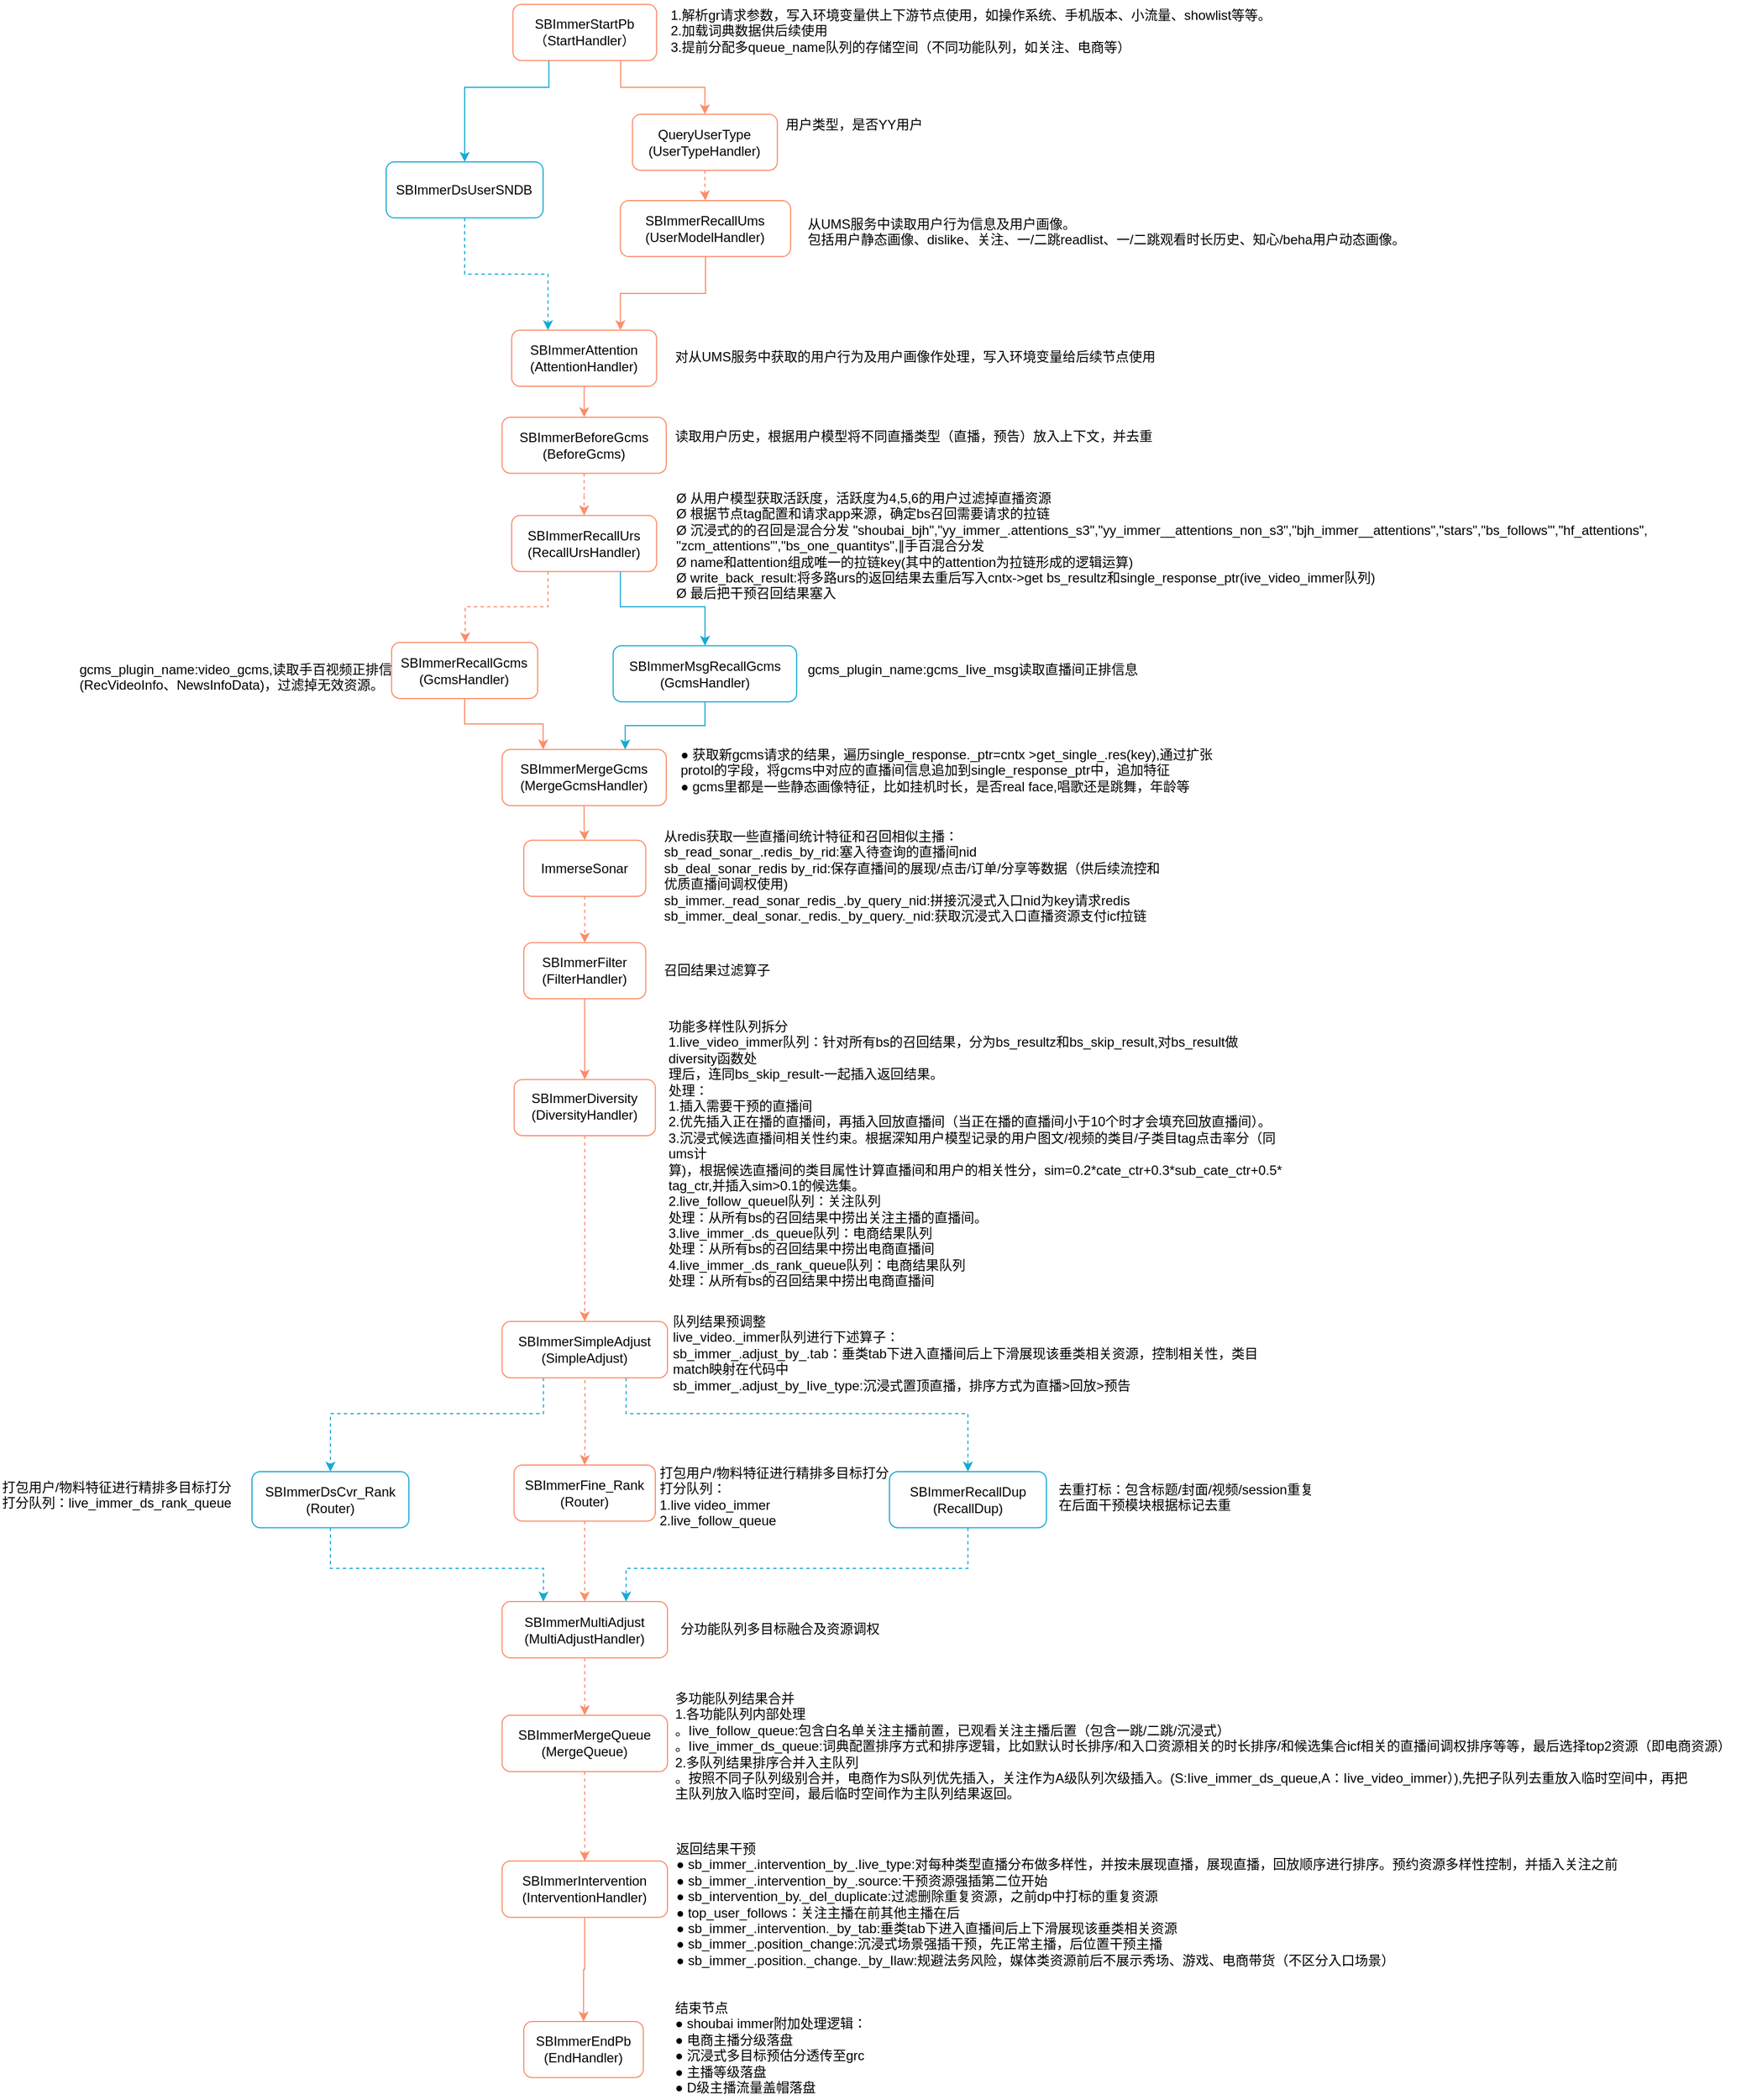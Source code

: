 <mxfile version="24.2.3" type="github">
  <diagram name="第 1 页" id="BZP7j4EBE2frMY6dUary">
    <mxGraphModel dx="2099" dy="1989" grid="1" gridSize="10" guides="1" tooltips="1" connect="1" arrows="1" fold="1" page="1" pageScale="1" pageWidth="827" pageHeight="1169" math="0" shadow="0">
      <root>
        <mxCell id="0" />
        <mxCell id="1" parent="0" />
        <mxCell id="CTMLsmFPayaTSugQ_vrA-52" value="1.解析gr请求参数，写入环境变量供上下游节点使用，如操作系统、手机版本、小流量、showlist等等。&#xa;2.加载词典数据供后续使用&#xa;3.提前分配多queue_name队列的存储空间（不同功能队列，如关注、电商等）" style="text;whiteSpace=wrap;" vertex="1" parent="1">
          <mxGeometry x="-165" y="-980" width="560" height="64" as="geometry" />
        </mxCell>
        <mxCell id="CTMLsmFPayaTSugQ_vrA-54" value="用户类型，是否YY用户" style="text;whiteSpace=wrap;" vertex="1" parent="1">
          <mxGeometry x="-61" y="-881" width="160" height="40" as="geometry" />
        </mxCell>
        <mxCell id="CTMLsmFPayaTSugQ_vrA-55" value="从UMS服务中读取用户行为信息及用户画像。&#xa;包括用户静态画像、dislike、关注、一/二跳readlist、一/二跳观看时长历史、知心/beha用户动态画像。" style="text;whiteSpace=wrap;" vertex="1" parent="1">
          <mxGeometry x="-41" y="-791" width="560" height="70" as="geometry" />
        </mxCell>
        <mxCell id="CTMLsmFPayaTSugQ_vrA-57" value="对从UMS服务中获取的用户行为及用户画像作处理，写入环境变量给后续节点使用" style="text;whiteSpace=wrap;" vertex="1" parent="1">
          <mxGeometry x="-161" y="-671" width="470" height="40" as="geometry" />
        </mxCell>
        <mxCell id="CTMLsmFPayaTSugQ_vrA-58" value="读取用户历史，根据用户模型将不同直播类型（直播，预告）放入上下文，并去重" style="text;whiteSpace=wrap;" vertex="1" parent="1">
          <mxGeometry x="-161" y="-599" width="450" height="40" as="geometry" />
        </mxCell>
        <mxCell id="CTMLsmFPayaTSugQ_vrA-59" value="Ø 从用户模型获取活跃度，活跃度为4,5,6的用户过滤掉直播资源&#xa;Ø 根据节点tag配置和请求app来源，确定bs召回需要请求的拉链&#xa;Ø 沉浸式的的召回是混合分发 &quot;shoubai_bjh&quot;,&quot;yy_immer_.attentions_s3&quot;,&quot;yy_immer__attentions_non_s3&quot;,&quot;bjh_immer__attentions&quot;,&quot;stars&quot;,&quot;bs_follows&#39;&quot;,&quot;hf_attentions&quot;,&#xa;&quot;zcm_attentions&#39;&quot;,&quot;bs_one_quantitys&quot;,∥手百混合分发&#xa;Ø name和attention组成唯一的拉链key(其中的attention为拉链形成的逻辑运算)&#xa;Ø write_back_result:将多路urs的返回结果去重后写入cntx-&gt;get bs_resultz和single_response_ptr(ive_video_immer队列)&#xa;Ø 最后把干预召回结果塞入" style="text;whiteSpace=wrap;" vertex="1" parent="1">
          <mxGeometry x="-160" y="-543" width="979" height="150" as="geometry" />
        </mxCell>
        <mxCell id="CTMLsmFPayaTSugQ_vrA-6" style="edgeStyle=orthogonalEdgeStyle;rounded=0;orthogonalLoop=1;jettySize=auto;html=1;exitX=0.75;exitY=1;exitDx=0;exitDy=0;entryX=0.5;entryY=0;entryDx=0;entryDy=0;strokeColor=#FC8D6A;endArrow=classic;endFill=1;" edge="1" parent="1" source="CTMLsmFPayaTSugQ_vrA-2" target="CTMLsmFPayaTSugQ_vrA-3">
          <mxGeometry relative="1" as="geometry" />
        </mxCell>
        <mxCell id="CTMLsmFPayaTSugQ_vrA-26" style="edgeStyle=orthogonalEdgeStyle;rounded=0;orthogonalLoop=1;jettySize=auto;html=1;exitX=0.25;exitY=1;exitDx=0;exitDy=0;entryX=0.5;entryY=0;entryDx=0;entryDy=0;strokeColor=#17AAD5;endArrow=classic;endFill=1;" edge="1" parent="1" source="CTMLsmFPayaTSugQ_vrA-2" target="CTMLsmFPayaTSugQ_vrA-22">
          <mxGeometry relative="1" as="geometry">
            <Array as="points">
              <mxPoint x="-273" y="-901" />
              <mxPoint x="-349" y="-901" />
            </Array>
          </mxGeometry>
        </mxCell>
        <mxCell id="CTMLsmFPayaTSugQ_vrA-2" value="&lt;font style=&quot;font-size: 12px;&quot;&gt;SBImmerStartPb&lt;/font&gt;&lt;div style=&quot;&quot;&gt;&lt;font style=&quot;font-size: 12px;&quot;&gt;（StartHandler）&lt;/font&gt;&lt;br&gt;&lt;/div&gt;" style="rounded=1;whiteSpace=wrap;html=1;strokeColor=#FC8D6A;" vertex="1" parent="1">
          <mxGeometry x="-305.822" y="-976" width="130.014" height="50.723" as="geometry" />
        </mxCell>
        <mxCell id="CTMLsmFPayaTSugQ_vrA-27" value="" style="edgeStyle=orthogonalEdgeStyle;rounded=0;orthogonalLoop=1;jettySize=auto;html=1;dashed=1;endArrow=classic;endFill=1;strokeColor=#FC8D6A;" edge="1" parent="1" source="CTMLsmFPayaTSugQ_vrA-3" target="CTMLsmFPayaTSugQ_vrA-4">
          <mxGeometry relative="1" as="geometry" />
        </mxCell>
        <mxCell id="CTMLsmFPayaTSugQ_vrA-3" value="QueryUserType&lt;div&gt;(UserTypeHandler)&lt;br&gt;&lt;/div&gt;" style="rounded=1;whiteSpace=wrap;html=1;strokeColor=#FC8D6A;" vertex="1" parent="1">
          <mxGeometry x="-197.659" y="-876.646" width="131.106" height="50.723" as="geometry" />
        </mxCell>
        <mxCell id="CTMLsmFPayaTSugQ_vrA-28" style="edgeStyle=orthogonalEdgeStyle;rounded=0;orthogonalLoop=1;jettySize=auto;html=1;entryX=0.75;entryY=0;entryDx=0;entryDy=0;endArrow=classic;endFill=1;strokeColor=#FC8D6A;" edge="1" parent="1" source="CTMLsmFPayaTSugQ_vrA-4" target="CTMLsmFPayaTSugQ_vrA-7">
          <mxGeometry relative="1" as="geometry" />
        </mxCell>
        <mxCell id="CTMLsmFPayaTSugQ_vrA-4" value="SBImmerRecallUms&lt;div&gt;(UserModelHandler)&lt;br&gt;&lt;/div&gt;" style="rounded=1;whiteSpace=wrap;html=1;strokeColor=#FC8D6A;" vertex="1" parent="1">
          <mxGeometry x="-208.585" y="-798.557" width="154.05" height="50.723" as="geometry" />
        </mxCell>
        <mxCell id="CTMLsmFPayaTSugQ_vrA-30" value="" style="edgeStyle=orthogonalEdgeStyle;rounded=0;orthogonalLoop=1;jettySize=auto;html=1;strokeColor=#FC8D6A;" edge="1" parent="1" source="CTMLsmFPayaTSugQ_vrA-7" target="CTMLsmFPayaTSugQ_vrA-8">
          <mxGeometry relative="1" as="geometry" />
        </mxCell>
        <mxCell id="CTMLsmFPayaTSugQ_vrA-7" value="SBImmerAttention&lt;div&gt;(AttentionHandler)&lt;br&gt;&lt;/div&gt;" style="rounded=1;whiteSpace=wrap;html=1;strokeColor=#FC8D6A;" vertex="1" parent="1">
          <mxGeometry x="-306.914" y="-681.214" width="131.106" height="50.723" as="geometry" />
        </mxCell>
        <mxCell id="CTMLsmFPayaTSugQ_vrA-31" style="edgeStyle=orthogonalEdgeStyle;rounded=0;orthogonalLoop=1;jettySize=auto;html=1;entryX=0.5;entryY=0;entryDx=0;entryDy=0;strokeColor=#FC8D6A;dashed=1;" edge="1" parent="1" source="CTMLsmFPayaTSugQ_vrA-8" target="CTMLsmFPayaTSugQ_vrA-9">
          <mxGeometry relative="1" as="geometry" />
        </mxCell>
        <mxCell id="CTMLsmFPayaTSugQ_vrA-8" value="SBImmerBeforeGcms&lt;div&gt;(BeforeGcms)&lt;br&gt;&lt;/div&gt;" style="rounded=1;whiteSpace=wrap;html=1;strokeColor=#FC8D6A;" vertex="1" parent="1">
          <mxGeometry x="-315.655" y="-602.483" width="148.587" height="50.723" as="geometry" />
        </mxCell>
        <mxCell id="CTMLsmFPayaTSugQ_vrA-32" style="edgeStyle=orthogonalEdgeStyle;rounded=0;orthogonalLoop=1;jettySize=auto;html=1;exitX=0.25;exitY=1;exitDx=0;exitDy=0;strokeColor=#FC8D6A;dashed=1;" edge="1" parent="1" source="CTMLsmFPayaTSugQ_vrA-9" target="CTMLsmFPayaTSugQ_vrA-10">
          <mxGeometry relative="1" as="geometry">
            <Array as="points">
              <mxPoint x="-274" y="-431" />
              <mxPoint x="-349" y="-431" />
            </Array>
          </mxGeometry>
        </mxCell>
        <mxCell id="CTMLsmFPayaTSugQ_vrA-33" style="edgeStyle=orthogonalEdgeStyle;rounded=0;orthogonalLoop=1;jettySize=auto;html=1;exitX=0.75;exitY=1;exitDx=0;exitDy=0;strokeColor=#17AAD5;" edge="1" parent="1" source="CTMLsmFPayaTSugQ_vrA-9" target="CTMLsmFPayaTSugQ_vrA-23">
          <mxGeometry relative="1" as="geometry">
            <Array as="points">
              <mxPoint x="-209" y="-431" />
              <mxPoint x="-132" y="-431" />
            </Array>
          </mxGeometry>
        </mxCell>
        <mxCell id="CTMLsmFPayaTSugQ_vrA-34" style="edgeStyle=orthogonalEdgeStyle;rounded=0;orthogonalLoop=1;jettySize=auto;html=1;entryX=0.25;entryY=0;entryDx=0;entryDy=0;strokeColor=#FC8D6A;" edge="1" parent="1" source="CTMLsmFPayaTSugQ_vrA-10" target="CTMLsmFPayaTSugQ_vrA-11">
          <mxGeometry relative="1" as="geometry" />
        </mxCell>
        <mxCell id="CTMLsmFPayaTSugQ_vrA-9" value="SBImmerRecallUrs&lt;div&gt;(RecallUrsHandler)&lt;br&gt;&lt;/div&gt;" style="rounded=1;whiteSpace=wrap;html=1;strokeColor=#FC8D6A;" vertex="1" parent="1">
          <mxGeometry x="-306.914" y="-513.649" width="131.106" height="50.723" as="geometry" />
        </mxCell>
        <mxCell id="CTMLsmFPayaTSugQ_vrA-10" value="SBImmerRecallGcms&lt;div&gt;(GcmsHandler)&lt;br&gt;&lt;/div&gt;" style="rounded=1;whiteSpace=wrap;html=1;strokeColor=#FC8D6A;" vertex="1" parent="1">
          <mxGeometry x="-415.623" y="-398.755" width="132.199" height="50.723" as="geometry" />
        </mxCell>
        <mxCell id="CTMLsmFPayaTSugQ_vrA-36" value="" style="edgeStyle=orthogonalEdgeStyle;rounded=0;orthogonalLoop=1;jettySize=auto;html=1;strokeColor=#FC8D6A;" edge="1" parent="1" source="CTMLsmFPayaTSugQ_vrA-11" target="CTMLsmFPayaTSugQ_vrA-12">
          <mxGeometry relative="1" as="geometry" />
        </mxCell>
        <mxCell id="CTMLsmFPayaTSugQ_vrA-11" value="SBImmerMergeGcms&lt;div&gt;(MergeGcmsHandler)&lt;br&gt;&lt;/div&gt;" style="rounded=1;whiteSpace=wrap;html=1;strokeColor=#FC8D6A;" vertex="1" parent="1">
          <mxGeometry x="-315.655" y="-301.881" width="148.587" height="50.723" as="geometry" />
        </mxCell>
        <mxCell id="CTMLsmFPayaTSugQ_vrA-38" value="" style="edgeStyle=orthogonalEdgeStyle;rounded=0;orthogonalLoop=1;jettySize=auto;html=1;strokeColor=#FC8D6A;dashed=1;" edge="1" parent="1" source="CTMLsmFPayaTSugQ_vrA-12" target="CTMLsmFPayaTSugQ_vrA-13">
          <mxGeometry relative="1" as="geometry" />
        </mxCell>
        <mxCell id="CTMLsmFPayaTSugQ_vrA-12" value="ImmerseSonar" style="rounded=1;whiteSpace=wrap;html=1;strokeColor=#FC8D6A;" vertex="1" parent="1">
          <mxGeometry x="-295.989" y="-219.71" width="110.348" height="50.723" as="geometry" />
        </mxCell>
        <mxCell id="CTMLsmFPayaTSugQ_vrA-39" style="edgeStyle=orthogonalEdgeStyle;rounded=0;orthogonalLoop=1;jettySize=auto;html=1;strokeColor=#FC8D6A;" edge="1" parent="1" source="CTMLsmFPayaTSugQ_vrA-13" target="CTMLsmFPayaTSugQ_vrA-14">
          <mxGeometry relative="1" as="geometry" />
        </mxCell>
        <mxCell id="CTMLsmFPayaTSugQ_vrA-13" value="SBImmerFilter&lt;div&gt;(FilterHandler)&lt;br&gt;&lt;/div&gt;" style="rounded=1;whiteSpace=wrap;html=1;strokeColor=#FC8D6A;" vertex="1" parent="1">
          <mxGeometry x="-295.989" y="-127.153" width="110.348" height="50.723" as="geometry" />
        </mxCell>
        <mxCell id="CTMLsmFPayaTSugQ_vrA-40" value="" style="edgeStyle=orthogonalEdgeStyle;rounded=0;orthogonalLoop=1;jettySize=auto;html=1;strokeColor=#FC8D6A;dashed=1;" edge="1" parent="1" source="CTMLsmFPayaTSugQ_vrA-14" target="CTMLsmFPayaTSugQ_vrA-15">
          <mxGeometry relative="1" as="geometry" />
        </mxCell>
        <mxCell id="CTMLsmFPayaTSugQ_vrA-14" value="SBImmerDiversity&lt;div style=&quot;line-height: 140%;&quot;&gt;(DiversityHandler)&lt;br&gt;&lt;/div&gt;" style="rounded=1;whiteSpace=wrap;html=1;strokeColor=#FC8D6A;" vertex="1" parent="1">
          <mxGeometry x="-304.729" y="-3.278" width="127.828" height="50.723" as="geometry" />
        </mxCell>
        <mxCell id="CTMLsmFPayaTSugQ_vrA-41" style="edgeStyle=orthogonalEdgeStyle;rounded=0;orthogonalLoop=1;jettySize=auto;html=1;entryX=0.5;entryY=0;entryDx=0;entryDy=0;strokeColor=#FC8D6A;dashed=1;" edge="1" parent="1" target="CTMLsmFPayaTSugQ_vrA-16">
          <mxGeometry relative="1" as="geometry">
            <mxPoint x="-240.842" y="262.635" as="sourcePoint" />
          </mxGeometry>
        </mxCell>
        <mxCell id="CTMLsmFPayaTSugQ_vrA-47" style="edgeStyle=orthogonalEdgeStyle;rounded=0;orthogonalLoop=1;jettySize=auto;html=1;exitX=0.25;exitY=1;exitDx=0;exitDy=0;strokeColor=#17AAD5;dashed=1;entryX=0.5;entryY=0;entryDx=0;entryDy=0;" edge="1" parent="1" source="CTMLsmFPayaTSugQ_vrA-15" target="CTMLsmFPayaTSugQ_vrA-24">
          <mxGeometry relative="1" as="geometry">
            <mxPoint x="-421" y="359" as="targetPoint" />
            <Array as="points">
              <mxPoint x="-278" y="299" />
              <mxPoint x="-471" y="299" />
            </Array>
          </mxGeometry>
        </mxCell>
        <mxCell id="CTMLsmFPayaTSugQ_vrA-43" style="edgeStyle=orthogonalEdgeStyle;rounded=0;orthogonalLoop=1;jettySize=auto;html=1;dashed=1;strokeColor=#FC8D6A;" edge="1" parent="1" source="CTMLsmFPayaTSugQ_vrA-16" target="CTMLsmFPayaTSugQ_vrA-17">
          <mxGeometry relative="1" as="geometry" />
        </mxCell>
        <mxCell id="CTMLsmFPayaTSugQ_vrA-48" style="edgeStyle=orthogonalEdgeStyle;rounded=0;orthogonalLoop=1;jettySize=auto;html=1;exitX=0.75;exitY=1;exitDx=0;exitDy=0;strokeColor=#17AAD5;dashed=1;entryX=0.5;entryY=0;entryDx=0;entryDy=0;" edge="1" parent="1" source="CTMLsmFPayaTSugQ_vrA-15" target="CTMLsmFPayaTSugQ_vrA-25">
          <mxGeometry relative="1" as="geometry">
            <Array as="points">
              <mxPoint x="-203" y="299" />
              <mxPoint x="106" y="299" />
            </Array>
          </mxGeometry>
        </mxCell>
        <mxCell id="CTMLsmFPayaTSugQ_vrA-16" value="SBImmerFine_Rank&lt;div&gt;(Router)&lt;br&gt;&lt;/div&gt;" style="rounded=1;whiteSpace=wrap;html=1;strokeColor=#FC8D6A;" vertex="1" parent="1">
          <mxGeometry x="-304.822" y="345.49" width="127.828" height="50.723" as="geometry" />
        </mxCell>
        <mxCell id="CTMLsmFPayaTSugQ_vrA-44" style="edgeStyle=orthogonalEdgeStyle;rounded=0;orthogonalLoop=1;jettySize=auto;html=1;strokeColor=#FC8D6A;dashed=1;" edge="1" parent="1" source="CTMLsmFPayaTSugQ_vrA-17" target="CTMLsmFPayaTSugQ_vrA-18">
          <mxGeometry relative="1" as="geometry" />
        </mxCell>
        <mxCell id="CTMLsmFPayaTSugQ_vrA-15" value="SBImmerSimpleAdjust&lt;div&gt;(SimpleAdjust)&lt;br&gt;&lt;/div&gt;" style="rounded=1;whiteSpace=wrap;html=1;strokeColor=#FC8D6A;" vertex="1" parent="1">
          <mxGeometry x="-315.655" y="215.616" width="149.679" height="51.019" as="geometry" />
        </mxCell>
        <mxCell id="CTMLsmFPayaTSugQ_vrA-17" value="SBImmerMultiAdjust&lt;div&gt;(MultiAdjustHandler)&lt;br&gt;&lt;/div&gt;" style="rounded=1;whiteSpace=wrap;html=1;strokeColor=#FC8D6A;" vertex="1" parent="1">
          <mxGeometry x="-315.655" y="469.005" width="149.679" height="51.019" as="geometry" />
        </mxCell>
        <mxCell id="CTMLsmFPayaTSugQ_vrA-45" style="edgeStyle=orthogonalEdgeStyle;rounded=0;orthogonalLoop=1;jettySize=auto;html=1;entryX=0.5;entryY=0;entryDx=0;entryDy=0;dashed=1;strokeColor=#FC8D6A;" edge="1" parent="1" source="CTMLsmFPayaTSugQ_vrA-18" target="CTMLsmFPayaTSugQ_vrA-19">
          <mxGeometry relative="1" as="geometry" />
        </mxCell>
        <mxCell id="CTMLsmFPayaTSugQ_vrA-18" value="SBImmerMergeQueue&lt;div&gt;(MergeQueue)&lt;br&gt;&lt;/div&gt;" style="rounded=1;whiteSpace=wrap;html=1;strokeColor=#FC8D6A;" vertex="1" parent="1">
          <mxGeometry x="-315.655" y="571.879" width="149.679" height="51.019" as="geometry" />
        </mxCell>
        <mxCell id="CTMLsmFPayaTSugQ_vrA-46" style="edgeStyle=orthogonalEdgeStyle;rounded=0;orthogonalLoop=1;jettySize=auto;html=1;entryX=0.5;entryY=0;entryDx=0;entryDy=0;strokeColor=#FC8D6A;" edge="1" parent="1" source="CTMLsmFPayaTSugQ_vrA-19" target="CTMLsmFPayaTSugQ_vrA-20">
          <mxGeometry relative="1" as="geometry" />
        </mxCell>
        <mxCell id="CTMLsmFPayaTSugQ_vrA-19" value="SBImmerIntervention&lt;div&gt;(InterventionHandler)&lt;br&gt;&lt;/div&gt;" style="rounded=1;whiteSpace=wrap;html=1;strokeColor=#FC8D6A;" vertex="1" parent="1">
          <mxGeometry x="-315.655" y="703.753" width="149.679" height="51.019" as="geometry" />
        </mxCell>
        <mxCell id="CTMLsmFPayaTSugQ_vrA-20" value="SBImmerEndPb&lt;div&gt;(EndHandler)&lt;br&gt;&lt;/div&gt;" style="rounded=1;whiteSpace=wrap;html=1;strokeColor=#FC8D6A;" vertex="1" parent="1">
          <mxGeometry x="-295.986" y="848.997" width="108.163" height="50.723" as="geometry" />
        </mxCell>
        <mxCell id="CTMLsmFPayaTSugQ_vrA-29" style="edgeStyle=orthogonalEdgeStyle;rounded=0;orthogonalLoop=1;jettySize=auto;html=1;entryX=0.25;entryY=0;entryDx=0;entryDy=0;dashed=1;strokeColor=#17AAD5;" edge="1" parent="1" source="CTMLsmFPayaTSugQ_vrA-22" target="CTMLsmFPayaTSugQ_vrA-7">
          <mxGeometry relative="1" as="geometry" />
        </mxCell>
        <mxCell id="CTMLsmFPayaTSugQ_vrA-22" value="SBImmerDsUserSNDB" style="rounded=1;whiteSpace=wrap;html=1;strokeColor=#17AAD5;" vertex="1" parent="1">
          <mxGeometry x="-420.54" y="-833.557" width="142.032" height="50.723" as="geometry" />
        </mxCell>
        <mxCell id="CTMLsmFPayaTSugQ_vrA-37" style="edgeStyle=orthogonalEdgeStyle;rounded=0;orthogonalLoop=1;jettySize=auto;html=1;entryX=0.75;entryY=0;entryDx=0;entryDy=0;strokeColor=#17AAD5;" edge="1" parent="1" source="CTMLsmFPayaTSugQ_vrA-23" target="CTMLsmFPayaTSugQ_vrA-11">
          <mxGeometry relative="1" as="geometry" />
        </mxCell>
        <mxCell id="CTMLsmFPayaTSugQ_vrA-23" value="SBImmerMsgRecallGcms&lt;div&gt;(GcmsHandler)&lt;br&gt;&lt;/div&gt;" style="rounded=1;whiteSpace=wrap;html=1;strokeColor=#17AAD5;" vertex="1" parent="1">
          <mxGeometry x="-215.14" y="-395.755" width="166.068" height="50.723" as="geometry" />
        </mxCell>
        <mxCell id="CTMLsmFPayaTSugQ_vrA-49" style="edgeStyle=orthogonalEdgeStyle;rounded=0;orthogonalLoop=1;jettySize=auto;html=1;entryX=0.25;entryY=0;entryDx=0;entryDy=0;strokeColor=#17AAD5;dashed=1;exitX=0.5;exitY=1;exitDx=0;exitDy=0;" edge="1" parent="1" source="CTMLsmFPayaTSugQ_vrA-24" target="CTMLsmFPayaTSugQ_vrA-17">
          <mxGeometry relative="1" as="geometry">
            <Array as="points">
              <mxPoint x="-471" y="439" />
              <mxPoint x="-278" y="439" />
            </Array>
          </mxGeometry>
        </mxCell>
        <mxCell id="CTMLsmFPayaTSugQ_vrA-24" value="SBImmerDsCvr_Rank&lt;div&gt;(Router)&lt;br&gt;&lt;/div&gt;" style="rounded=1;whiteSpace=wrap;html=1;strokeColor=#17AAD5;" vertex="1" parent="1">
          <mxGeometry x="-542" y="351.49" width="142.032" height="50.723" as="geometry" />
        </mxCell>
        <mxCell id="CTMLsmFPayaTSugQ_vrA-51" style="edgeStyle=orthogonalEdgeStyle;rounded=0;orthogonalLoop=1;jettySize=auto;html=1;entryX=0.75;entryY=0;entryDx=0;entryDy=0;dashed=1;strokeColor=#17AAD5;" edge="1" parent="1" source="CTMLsmFPayaTSugQ_vrA-25" target="CTMLsmFPayaTSugQ_vrA-17">
          <mxGeometry relative="1" as="geometry">
            <Array as="points">
              <mxPoint x="106" y="439" />
              <mxPoint x="-203" y="439" />
            </Array>
          </mxGeometry>
        </mxCell>
        <mxCell id="CTMLsmFPayaTSugQ_vrA-25" value="SBImmerRecallDup&lt;div&gt;(RecallDup)&lt;br&gt;&lt;/div&gt;" style="rounded=1;whiteSpace=wrap;html=1;strokeColor=#17AAD5;" vertex="1" parent="1">
          <mxGeometry x="34.918" y="351.49" width="142.032" height="50.723" as="geometry" />
        </mxCell>
        <mxCell id="CTMLsmFPayaTSugQ_vrA-60" value="gcms_plugin_name:gcms_Iive_msg读取直播间正排信息" style="text;whiteSpace=wrap;" vertex="1" parent="1">
          <mxGeometry x="-41" y="-388.03" width="330" height="40" as="geometry" />
        </mxCell>
        <mxCell id="CTMLsmFPayaTSugQ_vrA-61" value="gcms_plugin_name:video_gcms,读取手百视频正排信&#xa;(RecVideoInfo、NewsInfoData)，过滤掉无效资源。" style="text;whiteSpace=wrap;" vertex="1" parent="1">
          <mxGeometry x="-700" y="-388.03" width="319" height="50" as="geometry" />
        </mxCell>
        <UserObject label="● 获取新gcms请求的结果，遍历single_response._ptr=cntx &gt;get_single_.res(key),通过扩张protol的字段，将gcms中对应的直播间信息追加到single_response_ptr中，追加特征&#xa;● gcms里都是一些静态画像特征，比如挂机时长，是否real face,唱歌还是跳舞，年龄等" link="获取新gcms请求的结果，遍历single_response._ptr=cntx&#xa;&gt;get_single_.res(key),通过扩张protol的字段，将gcms中对应的直播间信息追&#xa;加到single_response_ptr中，追加特征&#xa;●&#xa;gcms里都是一些静态画像特征，比如挂机时长，是否real face,唱歌还是跳&#xa;舞，年龄等" id="CTMLsmFPayaTSugQ_vrA-62">
          <mxCell style="text;whiteSpace=wrap;" vertex="1" parent="1">
            <mxGeometry x="-156" y="-311" width="495" height="60" as="geometry" />
          </mxCell>
        </UserObject>
        <mxCell id="CTMLsmFPayaTSugQ_vrA-64" value="从redis获取一些直播间统计特征和召回相似主播：&#xa;sb_read_sonar_.redis_by_rid:塞入待查询的直播间nid&#xa;sb_deal_sonar_redis by_rid:保存直播间的展现/点击/订单/分享等数据（供后续流控和&#xa;优质直播间调权使用)&#xa;sb_immer._read_sonar_redis_.by_query_nid:拼接沉浸式入口nid为key请求redis&#xa;sb_immer._deal_sonar._redis._by_query._nid:获取沉浸式入口直播资源支付icf拉链" style="text;whiteSpace=wrap;" vertex="1" parent="1">
          <mxGeometry x="-171" y="-237.15" width="480" height="110" as="geometry" />
        </mxCell>
        <mxCell id="CTMLsmFPayaTSugQ_vrA-65" value="召回结果过滤算子" style="text;whiteSpace=wrap;" vertex="1" parent="1">
          <mxGeometry x="-171" y="-116.43" width="130" height="40" as="geometry" />
        </mxCell>
        <mxCell id="CTMLsmFPayaTSugQ_vrA-66" value="功能多样性队列拆分&#xa;1.live_video_immer队列：针对所有bs的召回结果，分为bs_resultz和bs_skip_result,对bs_result做diversity函数处&#xa;理后，连同bs_skip_result-一起插入返回结果。&#xa;处理：&#xa;1.插入需要干预的直播间&#xa;2.优先插入正在播的直播间，再插入回放直播间（当正在播的直播间小于10个时才会填充回放直播间）。&#xa;3.沉浸式候选直播间相关性约束。根据深知用户模型记录的用户图文/视频的类目/子类目tag点击率分（同ums计&#xa;算)，根据候选直播间的类目属性计算直播间和用户的相关性分，sim=0.2*cate_ctr+0.3*sub_cate_ctr+0.5*&#xa;tag_ctr,并插入sim&gt;0.1的候选集。&#xa;2.live_follow_queuel队列：关注队列&#xa;处理：从所有bs的召回结果中捞出关注主播的直播间。&#xa;3.live_immer_.ds_queue队列：电商结果队列&#xa;处理：从所有bs的召回结果中捞出电商直播间&#xa;4.live_immer_.ds_rank_queue队列：电商结果队列&#xa;处理：从所有bs的召回结果中捞出电商直播间" style="text;whiteSpace=wrap;" vertex="1" parent="1">
          <mxGeometry x="-167.07" y="-65.43" width="560" height="257.43" as="geometry" />
        </mxCell>
        <UserObject label="队列结果预调整&#xa;live_video._immer队列进行下述算子：&#xa;sb_immer_.adjust_by_.tab：垂类tab下进入直播间后上下滑展现该垂类相关资源，控制相关性，类目match映射在代码中&#xa;sb_immer_.adjust_by_Iive_type:沉浸式置顶直播，排序方式为直播&gt;回放&gt;预告" link="队列结果预调整&#xa;live_video._immer队列进行下述算子：&#xa;sb_immer_.adjust_by_.tab：垂类tab下进入直播间后上下滑展现该垂类相关资源，控制相关性，类目match映射在代码中&#xa;sb_immer_.adjust_by_Iive_type:沉浸式置顶直播，排序方式为直播&gt;回放&gt;预告" id="CTMLsmFPayaTSugQ_vrA-67">
          <mxCell style="text;whiteSpace=wrap;" vertex="1" parent="1">
            <mxGeometry x="-163" y="201.62" width="560" height="90" as="geometry" />
          </mxCell>
        </UserObject>
        <mxCell id="CTMLsmFPayaTSugQ_vrA-68" value="打包用户/物料特征进行精排多目标打分&#xa;打分队列：live_immer_ds_rank_queue" style="text;whiteSpace=wrap;" vertex="1" parent="1">
          <mxGeometry x="-770" y="352.21" width="240" height="50" as="geometry" />
        </mxCell>
        <mxCell id="CTMLsmFPayaTSugQ_vrA-69" value="打包用户/物料特征进行精排多目标打分&#xa;打分队列：&#xa;1.live video_immer&#xa;2.live_follow_queue" style="text;whiteSpace=wrap;" vertex="1" parent="1">
          <mxGeometry x="-175" y="339" width="240" height="80" as="geometry" />
        </mxCell>
        <mxCell id="CTMLsmFPayaTSugQ_vrA-70" value="去重打标：包含标题/封面/视频/session重复&#xa;在后面干预模块根据标记去重" style="text;whiteSpace=wrap;" vertex="1" parent="1">
          <mxGeometry x="186" y="354" width="260" height="50" as="geometry" />
        </mxCell>
        <mxCell id="CTMLsmFPayaTSugQ_vrA-71" value="分功能队列多目标融合及资源调权" style="text;whiteSpace=wrap;" vertex="1" parent="1">
          <mxGeometry x="-156" y="480.02" width="210" height="40" as="geometry" />
        </mxCell>
        <mxCell id="CTMLsmFPayaTSugQ_vrA-72" value="多功能队列结果合并&#xa;1.各功能队列内部处理&#xa;。Iive_follow_queue:包含白名单关注主播前置，已观看关注主播后置（包含一跳/二跳/沉浸式）&#xa;。Iive_immer_ds_queue:词典配置排序方式和排序逻辑，比如默认时长排序/和入口资源相关的时长排序/和候选集合icf相关的直播间调权排序等等，最后选择top2资源（即电商资源）&#xa;2.多队列结果排序合并入主队列&#xa;。按照不同子队列级别合并，电商作为S队列优先插入，关注作为A级队列次级插入。(S:Iive_immer_ds_queue,A：Iive_video_immer）),先把子队列去重放入临时空间中，再把&#xa;主队列放入临时空间，最后临时空间作为主队列结果返回。" style="text;whiteSpace=wrap;" vertex="1" parent="1">
          <mxGeometry x="-161" y="543" width="961" height="129" as="geometry" />
        </mxCell>
        <UserObject label="返回结果干预&#xa;● sb_immer_.intervention_by_.Iive_type:对每种类型直播分布做多样性，并按未展现直播，展现直播，回放顺序进行排序。预约资源多样性控制，并插入关注之前&#xa;● sb_immer_.intervention_by_.source:干预资源强插第二位开始&#xa;● sb_intervention_by._del_duplicate:过滤删除重复资源，之前dp中打标的重复资源&#xa;● top_user_follows：关注主播在前其他主播在后&#xa;● sb_immer_.intervention._by_tab:垂类tab下进入直播间后上下滑展现该垂类相关资源&#xa;● sb_immer_.position_change:沉浸式场景强插干预，先正常主播，后位置干预主播&#xa;● sb_immer_.position._change._by_Ilaw:规避法务风险，媒体类资源前后不展示秀场、游戏、电商带货（不区分入口场景）" link="返回结果干预&#xa;sb_immer_.intervention_by_.Iive_type:对每种类型直播分布做多样性，并按未展现直播，展现直播，回放顺序进行排序。预约资源多样性控制，并插入关注之前&#xa;sb_immer_.intervention_by_.source:干预资源强插第二位开始&#xa;●&#xa;sb_intervention_by._del_duplicate:过滤删除重复资源，之前dp中打标的重复资源&#xa;●&#xa;top_user_follows：关注主播在前其他主播在后&#xa;●&#xa;sb_immer_.intervention._by_tab:垂类tab下进入直播间后上下滑展现该垂类相关资源&#xa;●&#xa;sb_immer_.position_change:沉浸式场景强插干预，先正常主播，后位置干预主播&#xa;sb_immer_.position._change._by_Ilaw:规避法务风险，媒体类资源前后不展示秀场、游戏、电商带货（不区分入口场景）" id="CTMLsmFPayaTSugQ_vrA-73">
          <mxCell style="text;whiteSpace=wrap;" vertex="1" parent="1">
            <mxGeometry x="-160" y="679" width="880" height="130" as="geometry" />
          </mxCell>
        </UserObject>
        <mxCell id="CTMLsmFPayaTSugQ_vrA-74" value="结束节点&#xa;● shoubai immer附加处理逻辑：&#xa;● 电商主播分级落盘&#xa;● 沉浸式多目标预估分透传至grc&#xa;● 主播等级落盘&#xa;● D级主播流量盖帽落盘" style="text;whiteSpace=wrap;" vertex="1" parent="1">
          <mxGeometry x="-161" y="822.63" width="200" height="96.37" as="geometry" />
        </mxCell>
      </root>
    </mxGraphModel>
  </diagram>
</mxfile>

